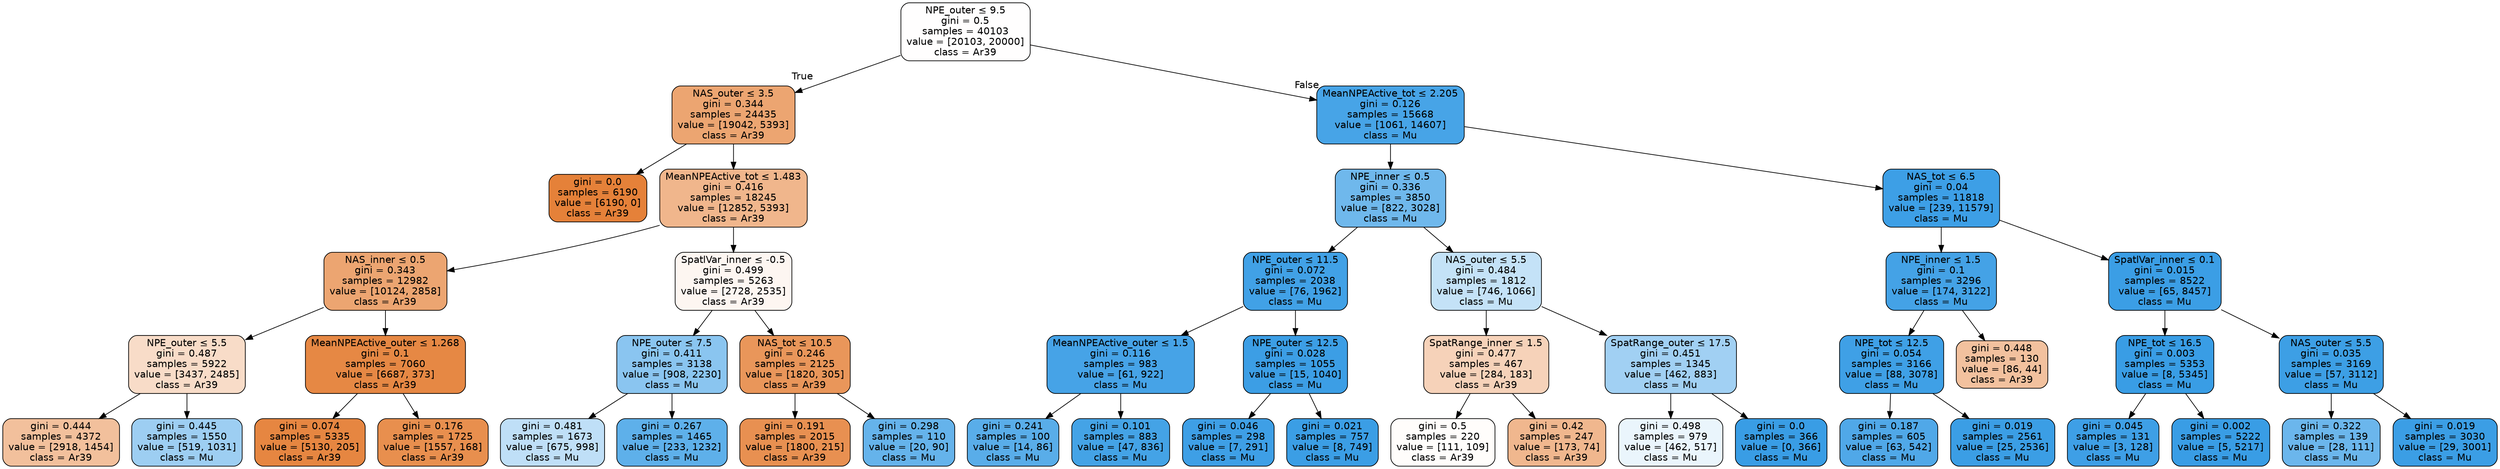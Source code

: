digraph Tree {
node [shape=box, style="filled, rounded", color="black", fontname=helvetica] ;
edge [fontname=helvetica] ;
0 [label=<NPE_outer &le; 9.5<br/>gini = 0.5<br/>samples = 40103<br/>value = [20103, 20000]<br/>class = Ar39>, fillcolor="#fffefe"] ;
1 [label=<NAS_outer &le; 3.5<br/>gini = 0.344<br/>samples = 24435<br/>value = [19042, 5393]<br/>class = Ar39>, fillcolor="#eca571"] ;
0 -> 1 [labeldistance=2.5, labelangle=45, headlabel="True"] ;
2 [label=<gini = 0.0<br/>samples = 6190<br/>value = [6190, 0]<br/>class = Ar39>, fillcolor="#e58139"] ;
1 -> 2 ;
3 [label=<MeanNPEActive_tot &le; 1.483<br/>gini = 0.416<br/>samples = 18245<br/>value = [12852, 5393]<br/>class = Ar39>, fillcolor="#f0b68c"] ;
1 -> 3 ;
4 [label=<NAS_inner &le; 0.5<br/>gini = 0.343<br/>samples = 12982<br/>value = [10124, 2858]<br/>class = Ar39>, fillcolor="#eca571"] ;
3 -> 4 ;
5 [label=<NPE_outer &le; 5.5<br/>gini = 0.487<br/>samples = 5922<br/>value = [3437, 2485]<br/>class = Ar39>, fillcolor="#f8dcc8"] ;
4 -> 5 ;
6 [label=<gini = 0.444<br/>samples = 4372<br/>value = [2918, 1454]<br/>class = Ar39>, fillcolor="#f2c09c"] ;
5 -> 6 ;
7 [label=<gini = 0.445<br/>samples = 1550<br/>value = [519, 1031]<br/>class = Mu>, fillcolor="#9dcef2"] ;
5 -> 7 ;
8 [label=<MeanNPEActive_outer &le; 1.268<br/>gini = 0.1<br/>samples = 7060<br/>value = [6687, 373]<br/>class = Ar39>, fillcolor="#e68844"] ;
4 -> 8 ;
9 [label=<gini = 0.074<br/>samples = 5335<br/>value = [5130, 205]<br/>class = Ar39>, fillcolor="#e68641"] ;
8 -> 9 ;
10 [label=<gini = 0.176<br/>samples = 1725<br/>value = [1557, 168]<br/>class = Ar39>, fillcolor="#e88f4e"] ;
8 -> 10 ;
11 [label=<SpatlVar_inner &le; -0.5<br/>gini = 0.499<br/>samples = 5263<br/>value = [2728, 2535]<br/>class = Ar39>, fillcolor="#fdf6f1"] ;
3 -> 11 ;
12 [label=<NPE_outer &le; 7.5<br/>gini = 0.411<br/>samples = 3138<br/>value = [908, 2230]<br/>class = Mu>, fillcolor="#8ac5f0"] ;
11 -> 12 ;
13 [label=<gini = 0.481<br/>samples = 1673<br/>value = [675, 998]<br/>class = Mu>, fillcolor="#bfdff7"] ;
12 -> 13 ;
14 [label=<gini = 0.267<br/>samples = 1465<br/>value = [233, 1232]<br/>class = Mu>, fillcolor="#5eb0ea"] ;
12 -> 14 ;
15 [label=<NAS_tot &le; 10.5<br/>gini = 0.246<br/>samples = 2125<br/>value = [1820, 305]<br/>class = Ar39>, fillcolor="#e9965a"] ;
11 -> 15 ;
16 [label=<gini = 0.191<br/>samples = 2015<br/>value = [1800, 215]<br/>class = Ar39>, fillcolor="#e89051"] ;
15 -> 16 ;
17 [label=<gini = 0.298<br/>samples = 110<br/>value = [20, 90]<br/>class = Mu>, fillcolor="#65b3eb"] ;
15 -> 17 ;
18 [label=<MeanNPEActive_tot &le; 2.205<br/>gini = 0.126<br/>samples = 15668<br/>value = [1061, 14607]<br/>class = Mu>, fillcolor="#47a4e7"] ;
0 -> 18 [labeldistance=2.5, labelangle=-45, headlabel="False"] ;
19 [label=<NPE_inner &le; 0.5<br/>gini = 0.336<br/>samples = 3850<br/>value = [822, 3028]<br/>class = Mu>, fillcolor="#6fb8ec"] ;
18 -> 19 ;
20 [label=<NPE_outer &le; 11.5<br/>gini = 0.072<br/>samples = 2038<br/>value = [76, 1962]<br/>class = Mu>, fillcolor="#41a1e6"] ;
19 -> 20 ;
21 [label=<MeanNPEActive_outer &le; 1.5<br/>gini = 0.116<br/>samples = 983<br/>value = [61, 922]<br/>class = Mu>, fillcolor="#46a3e7"] ;
20 -> 21 ;
22 [label=<gini = 0.241<br/>samples = 100<br/>value = [14, 86]<br/>class = Mu>, fillcolor="#59ade9"] ;
21 -> 22 ;
23 [label=<gini = 0.101<br/>samples = 883<br/>value = [47, 836]<br/>class = Mu>, fillcolor="#44a3e6"] ;
21 -> 23 ;
24 [label=<NPE_outer &le; 12.5<br/>gini = 0.028<br/>samples = 1055<br/>value = [15, 1040]<br/>class = Mu>, fillcolor="#3c9ee5"] ;
20 -> 24 ;
25 [label=<gini = 0.046<br/>samples = 298<br/>value = [7, 291]<br/>class = Mu>, fillcolor="#3e9fe6"] ;
24 -> 25 ;
26 [label=<gini = 0.021<br/>samples = 757<br/>value = [8, 749]<br/>class = Mu>, fillcolor="#3b9ee5"] ;
24 -> 26 ;
27 [label=<NAS_outer &le; 5.5<br/>gini = 0.484<br/>samples = 1812<br/>value = [746, 1066]<br/>class = Mu>, fillcolor="#c4e2f7"] ;
19 -> 27 ;
28 [label=<SpatRange_inner &le; 1.5<br/>gini = 0.477<br/>samples = 467<br/>value = [284, 183]<br/>class = Ar39>, fillcolor="#f6d2b9"] ;
27 -> 28 ;
29 [label=<gini = 0.5<br/>samples = 220<br/>value = [111, 109]<br/>class = Ar39>, fillcolor="#fffdfb"] ;
28 -> 29 ;
30 [label=<gini = 0.42<br/>samples = 247<br/>value = [173, 74]<br/>class = Ar39>, fillcolor="#f0b78e"] ;
28 -> 30 ;
31 [label=<SpatRange_outer &le; 17.5<br/>gini = 0.451<br/>samples = 1345<br/>value = [462, 883]<br/>class = Mu>, fillcolor="#a1d0f3"] ;
27 -> 31 ;
32 [label=<gini = 0.498<br/>samples = 979<br/>value = [462, 517]<br/>class = Mu>, fillcolor="#eaf5fc"] ;
31 -> 32 ;
33 [label=<gini = 0.0<br/>samples = 366<br/>value = [0, 366]<br/>class = Mu>, fillcolor="#399de5"] ;
31 -> 33 ;
34 [label=<NAS_tot &le; 6.5<br/>gini = 0.04<br/>samples = 11818<br/>value = [239, 11579]<br/>class = Mu>, fillcolor="#3d9fe6"] ;
18 -> 34 ;
35 [label=<NPE_inner &le; 1.5<br/>gini = 0.1<br/>samples = 3296<br/>value = [174, 3122]<br/>class = Mu>, fillcolor="#44a2e6"] ;
34 -> 35 ;
36 [label=<NPE_tot &le; 12.5<br/>gini = 0.054<br/>samples = 3166<br/>value = [88, 3078]<br/>class = Mu>, fillcolor="#3fa0e6"] ;
35 -> 36 ;
37 [label=<gini = 0.187<br/>samples = 605<br/>value = [63, 542]<br/>class = Mu>, fillcolor="#50a8e8"] ;
36 -> 37 ;
38 [label=<gini = 0.019<br/>samples = 2561<br/>value = [25, 2536]<br/>class = Mu>, fillcolor="#3b9ee5"] ;
36 -> 38 ;
39 [label=<gini = 0.448<br/>samples = 130<br/>value = [86, 44]<br/>class = Ar39>, fillcolor="#f2c19e"] ;
35 -> 39 ;
40 [label=<SpatlVar_inner &le; 0.1<br/>gini = 0.015<br/>samples = 8522<br/>value = [65, 8457]<br/>class = Mu>, fillcolor="#3b9ee5"] ;
34 -> 40 ;
41 [label=<NPE_tot &le; 16.5<br/>gini = 0.003<br/>samples = 5353<br/>value = [8, 5345]<br/>class = Mu>, fillcolor="#399de5"] ;
40 -> 41 ;
42 [label=<gini = 0.045<br/>samples = 131<br/>value = [3, 128]<br/>class = Mu>, fillcolor="#3e9fe6"] ;
41 -> 42 ;
43 [label=<gini = 0.002<br/>samples = 5222<br/>value = [5, 5217]<br/>class = Mu>, fillcolor="#399de5"] ;
41 -> 43 ;
44 [label=<NAS_outer &le; 5.5<br/>gini = 0.035<br/>samples = 3169<br/>value = [57, 3112]<br/>class = Mu>, fillcolor="#3d9fe5"] ;
40 -> 44 ;
45 [label=<gini = 0.322<br/>samples = 139<br/>value = [28, 111]<br/>class = Mu>, fillcolor="#6bb6ec"] ;
44 -> 45 ;
46 [label=<gini = 0.019<br/>samples = 3030<br/>value = [29, 3001]<br/>class = Mu>, fillcolor="#3b9ee5"] ;
44 -> 46 ;
}
